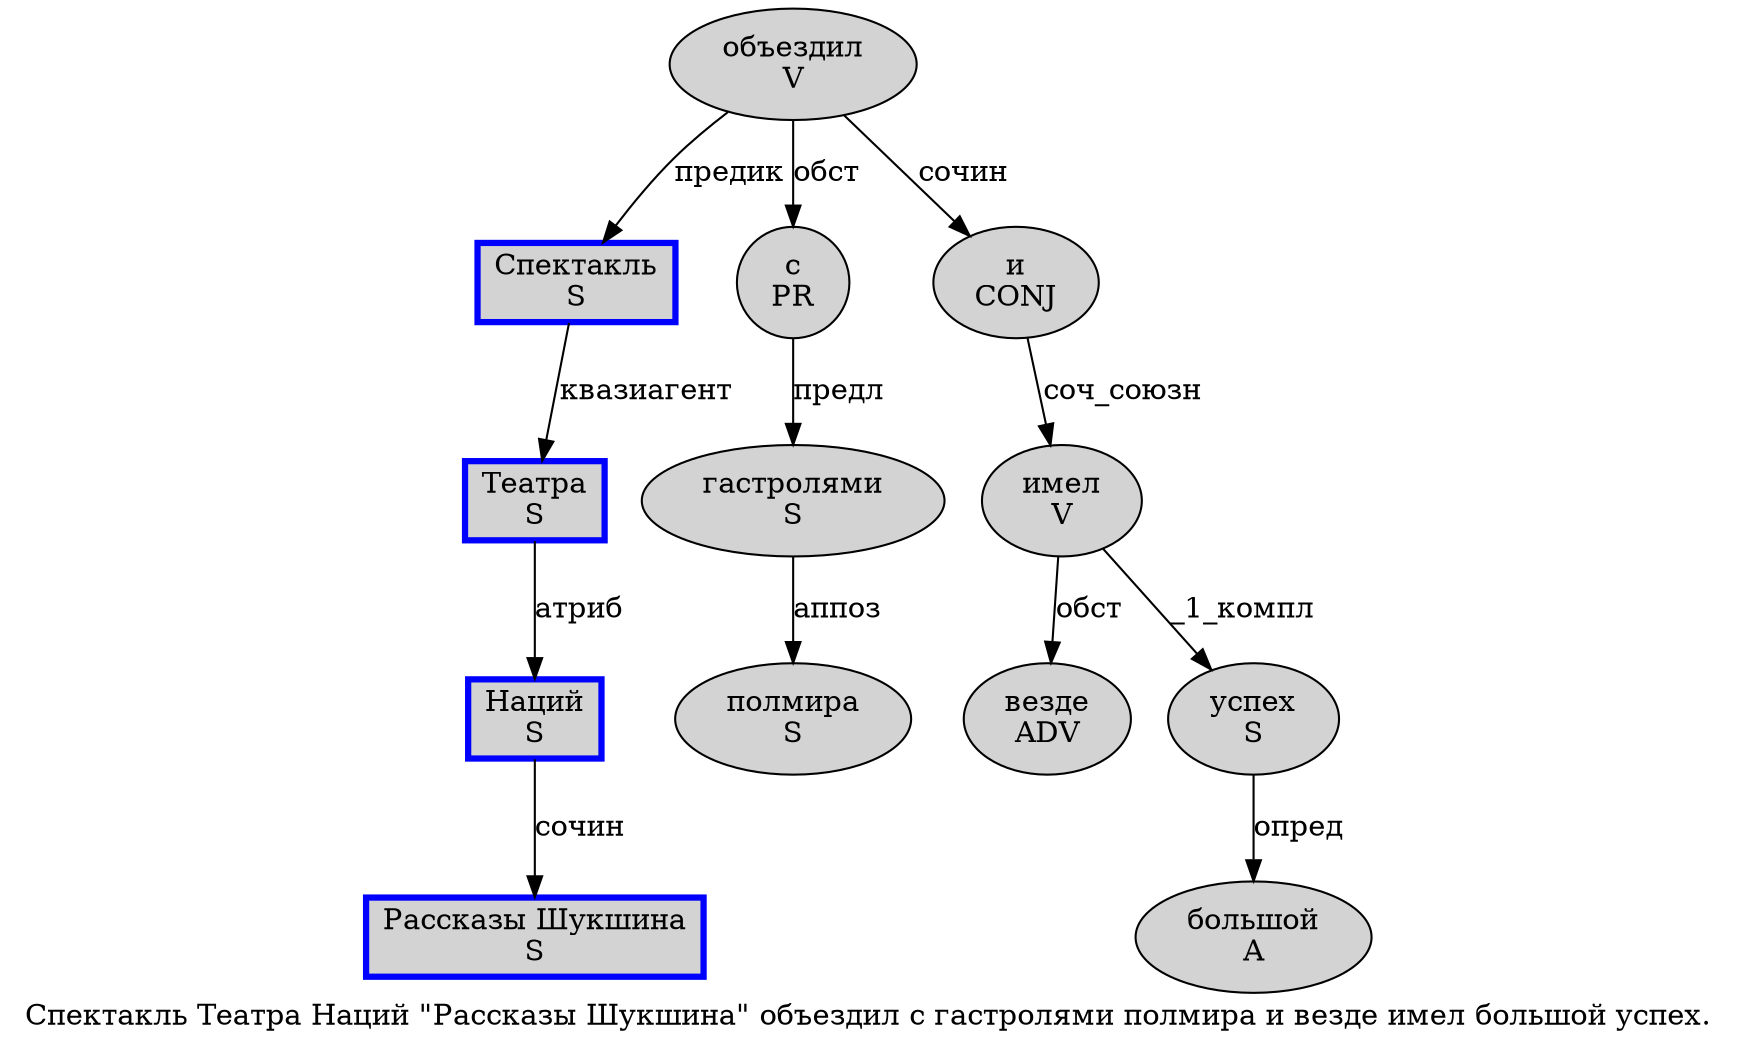 digraph SENTENCE_979 {
	graph [label="Спектакль Театра Наций \"Рассказы Шукшина\" объездил с гастролями полмира и везде имел большой успех."]
	node [style=filled]
		0 [label="Спектакль
S" color=blue fillcolor=lightgray penwidth=3 shape=box]
		1 [label="Театра
S" color=blue fillcolor=lightgray penwidth=3 shape=box]
		2 [label="Наций
S" color=blue fillcolor=lightgray penwidth=3 shape=box]
		4 [label="Рассказы Шукшина
S" color=blue fillcolor=lightgray penwidth=3 shape=box]
		6 [label="объездил
V" color="" fillcolor=lightgray penwidth=1 shape=ellipse]
		7 [label="с
PR" color="" fillcolor=lightgray penwidth=1 shape=ellipse]
		8 [label="гастролями
S" color="" fillcolor=lightgray penwidth=1 shape=ellipse]
		9 [label="полмира
S" color="" fillcolor=lightgray penwidth=1 shape=ellipse]
		10 [label="и
CONJ" color="" fillcolor=lightgray penwidth=1 shape=ellipse]
		11 [label="везде
ADV" color="" fillcolor=lightgray penwidth=1 shape=ellipse]
		12 [label="имел
V" color="" fillcolor=lightgray penwidth=1 shape=ellipse]
		13 [label="большой
A" color="" fillcolor=lightgray penwidth=1 shape=ellipse]
		14 [label="успех
S" color="" fillcolor=lightgray penwidth=1 shape=ellipse]
			10 -> 12 [label="соч_союзн"]
			6 -> 0 [label="предик"]
			6 -> 7 [label="обст"]
			6 -> 10 [label="сочин"]
			0 -> 1 [label="квазиагент"]
			1 -> 2 [label="атриб"]
			7 -> 8 [label="предл"]
			14 -> 13 [label="опред"]
			8 -> 9 [label="аппоз"]
			12 -> 11 [label="обст"]
			12 -> 14 [label="_1_компл"]
			2 -> 4 [label="сочин"]
}
